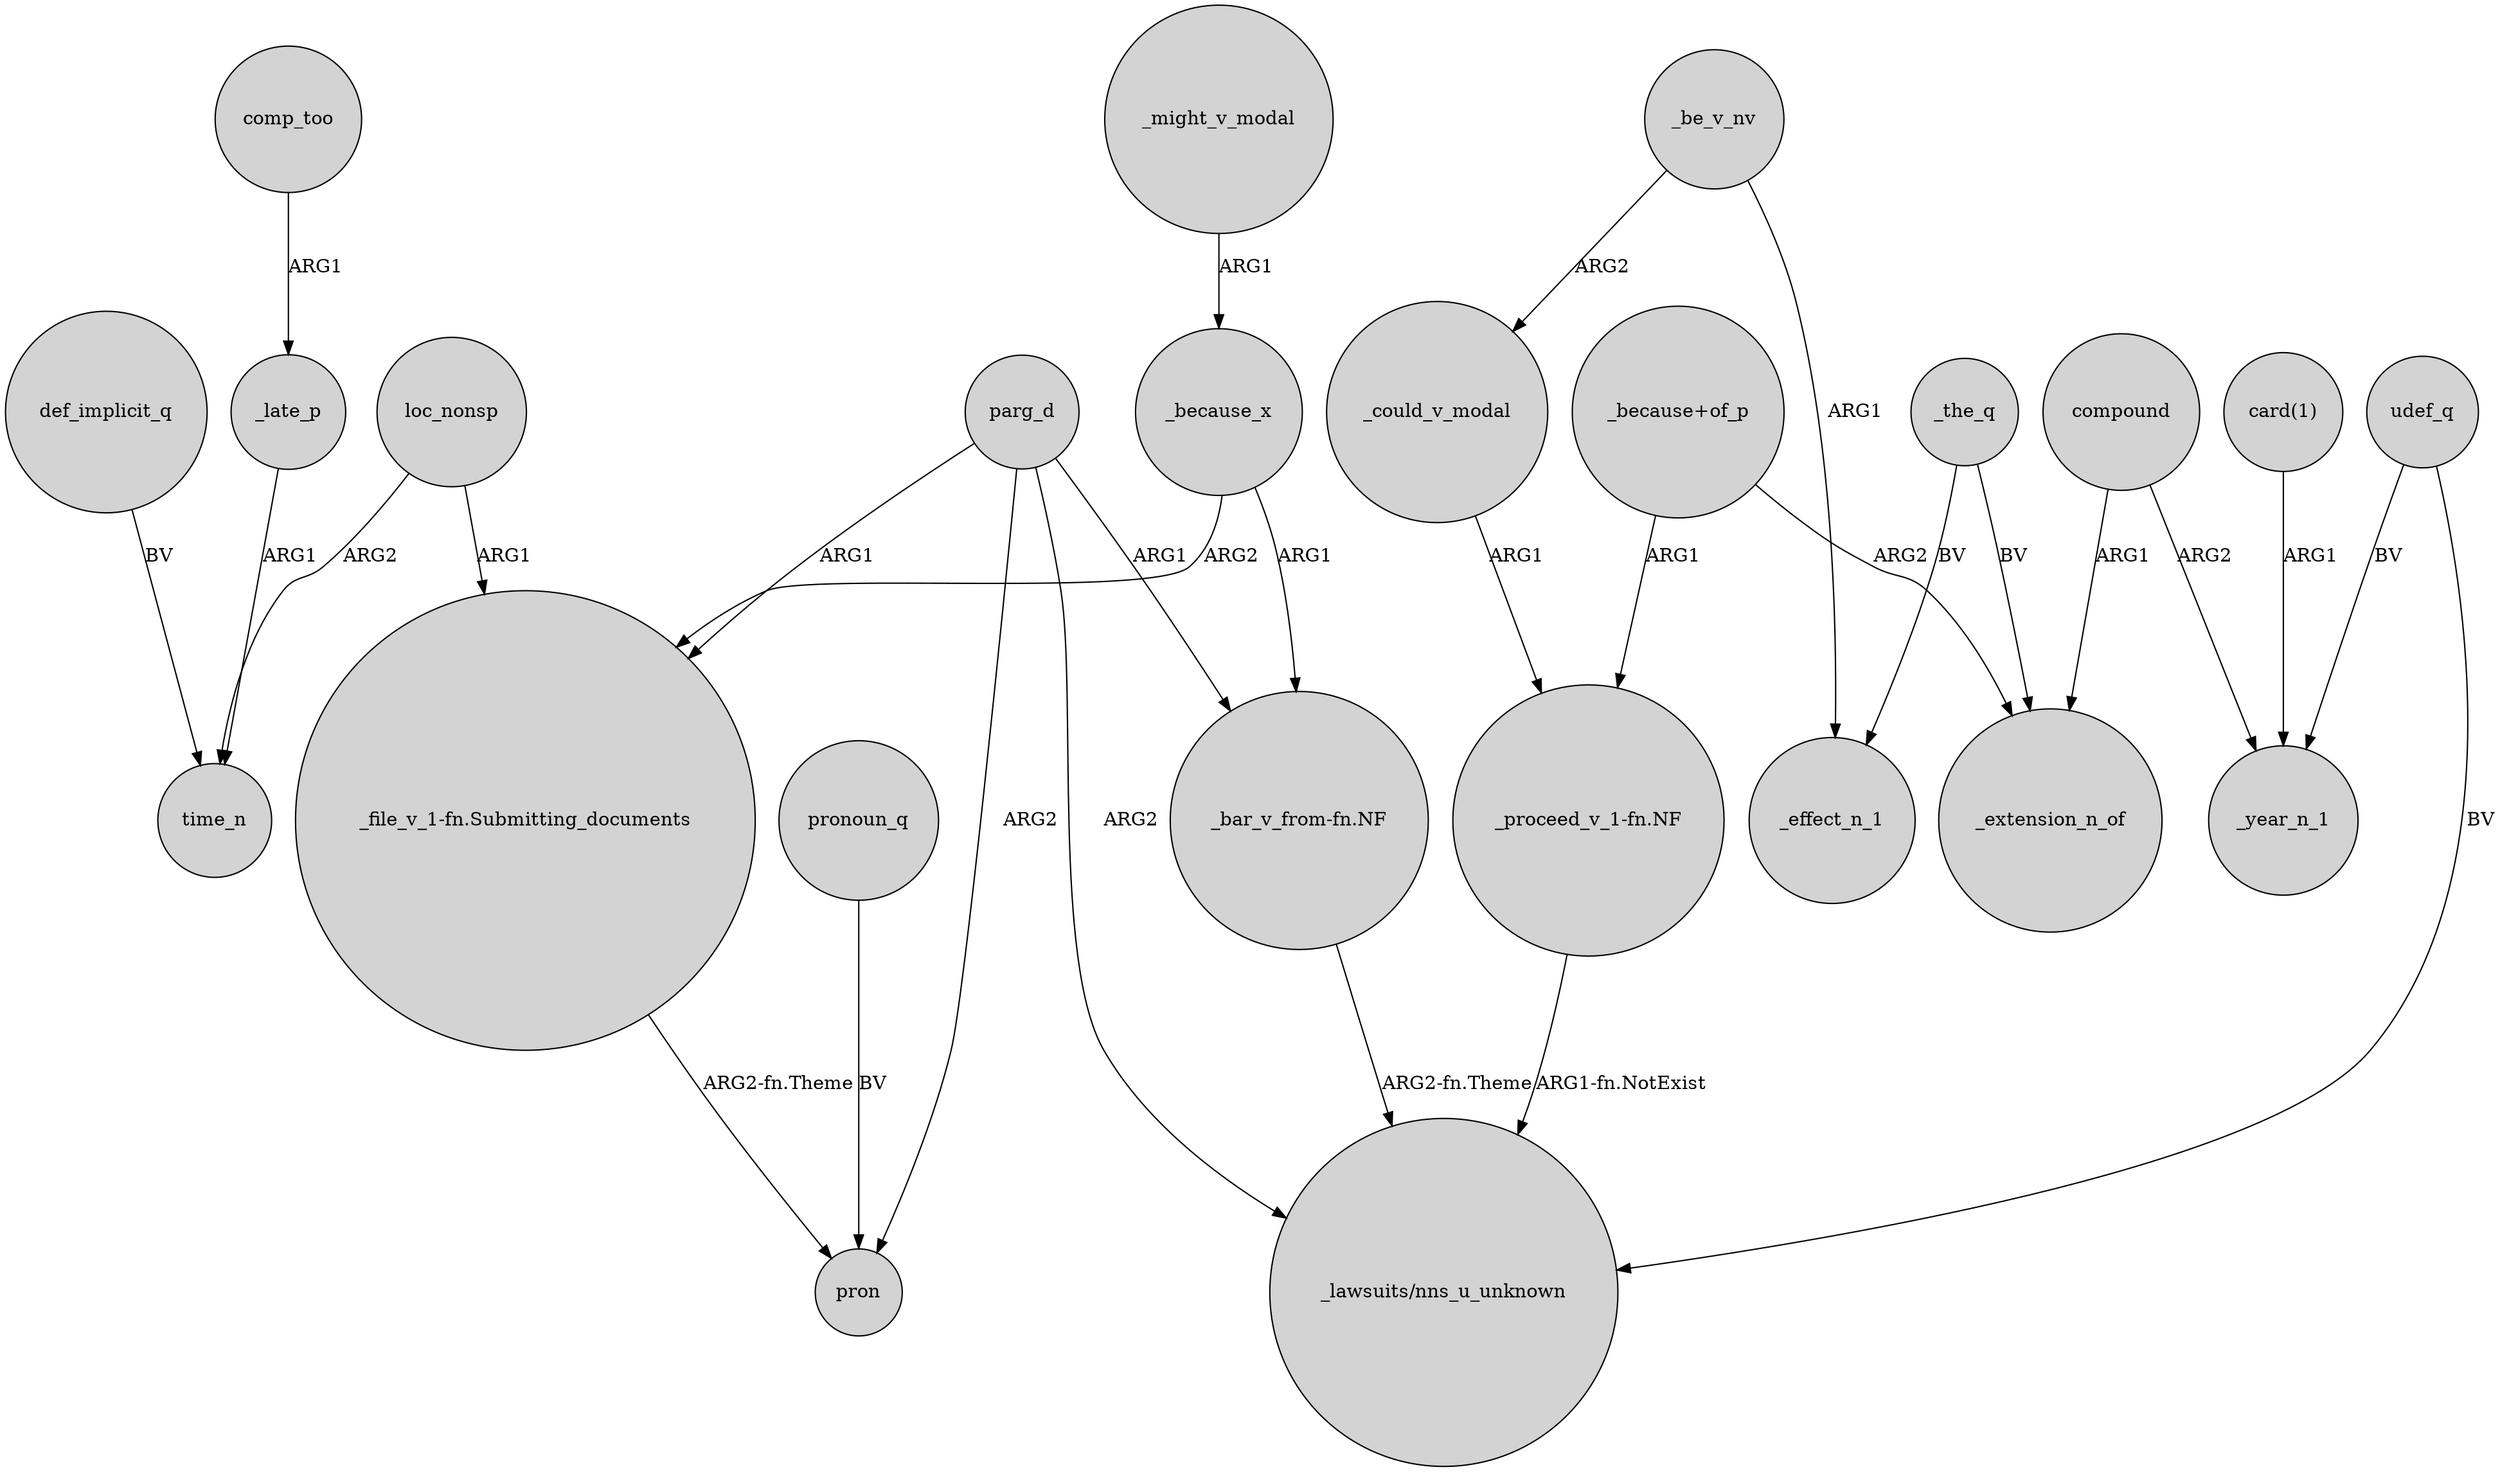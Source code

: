 digraph {
	node [shape=circle style=filled]
	_late_p -> time_n [label=ARG1]
	"_bar_v_from-fn.NF" -> "_lawsuits/nns_u_unknown" [label="ARG2-fn.Theme"]
	_be_v_nv -> _effect_n_1 [label=ARG1]
	_could_v_modal -> "_proceed_v_1-fn.NF" [label=ARG1]
	compound -> _extension_n_of [label=ARG1]
	"_because+of_p" -> _extension_n_of [label=ARG2]
	udef_q -> "_lawsuits/nns_u_unknown" [label=BV]
	parg_d -> "_file_v_1-fn.Submitting_documents" [label=ARG1]
	comp_too -> _late_p [label=ARG1]
	"_proceed_v_1-fn.NF" -> "_lawsuits/nns_u_unknown" [label="ARG1-fn.NotExist"]
	loc_nonsp -> time_n [label=ARG2]
	"_because+of_p" -> "_proceed_v_1-fn.NF" [label=ARG1]
	parg_d -> pron [label=ARG2]
	_the_q -> _extension_n_of [label=BV]
	pronoun_q -> pron [label=BV]
	_be_v_nv -> _could_v_modal [label=ARG2]
	_the_q -> _effect_n_1 [label=BV]
	parg_d -> "_lawsuits/nns_u_unknown" [label=ARG2]
	"card(1)" -> _year_n_1 [label=ARG1]
	udef_q -> _year_n_1 [label=BV]
	loc_nonsp -> "_file_v_1-fn.Submitting_documents" [label=ARG1]
	"_file_v_1-fn.Submitting_documents" -> pron [label="ARG2-fn.Theme"]
	_because_x -> "_bar_v_from-fn.NF" [label=ARG1]
	parg_d -> "_bar_v_from-fn.NF" [label=ARG1]
	_might_v_modal -> _because_x [label=ARG1]
	_because_x -> "_file_v_1-fn.Submitting_documents" [label=ARG2]
	compound -> _year_n_1 [label=ARG2]
	def_implicit_q -> time_n [label=BV]
}
